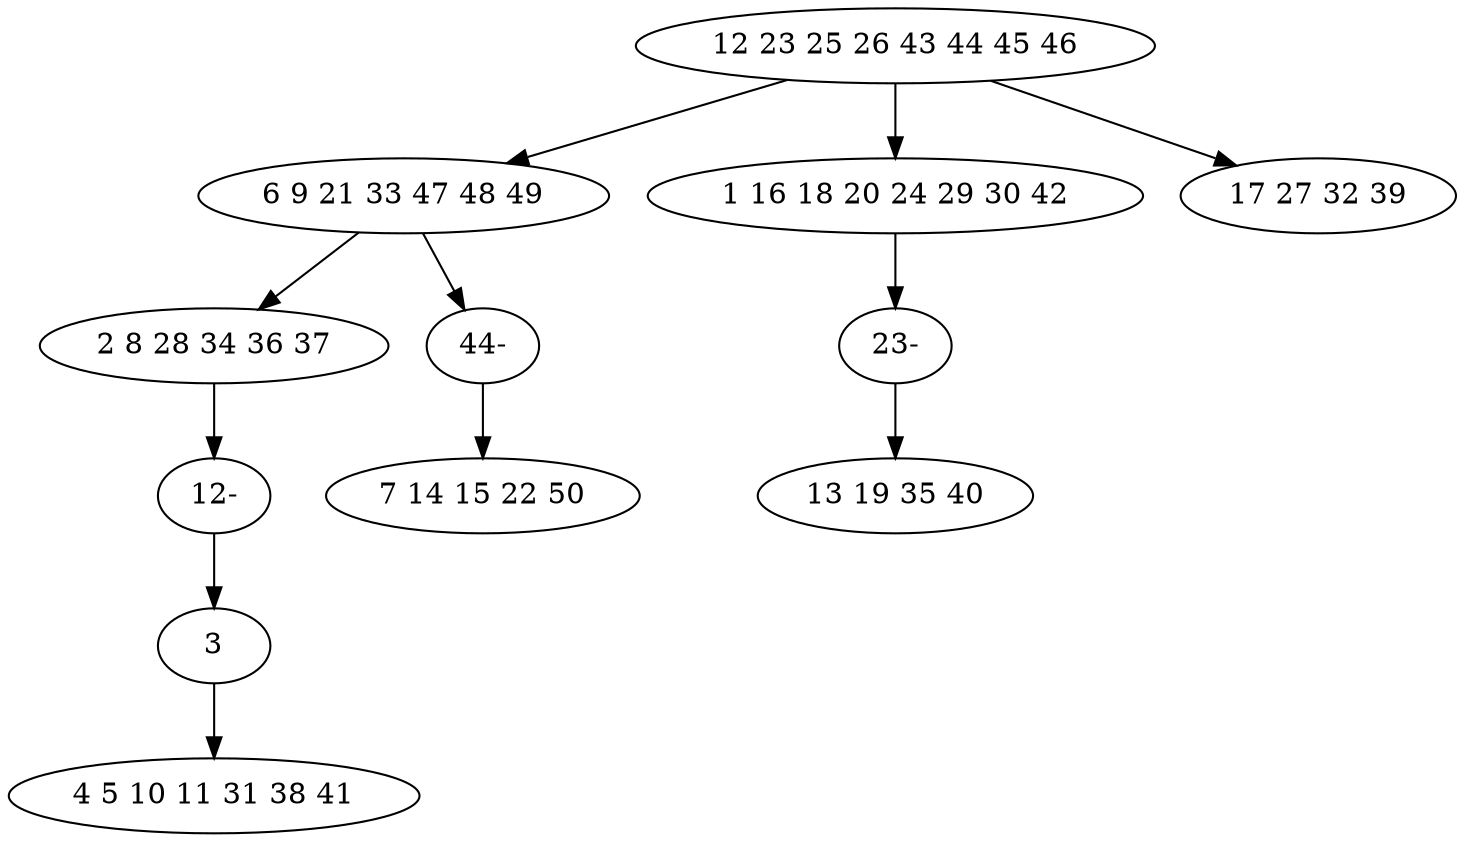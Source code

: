 digraph true_tree {
	"0" -> "1"
	"0" -> "2"
	"1" -> "3"
	"0" -> "4"
	"1" -> "10"
	"3" -> "9"
	"6" -> "7"
	"2" -> "11"
	"9" -> "6"
	"10" -> "5"
	"11" -> "8"
	"0" [label="12 23 25 26 43 44 45 46"];
	"1" [label="6 9 21 33 47 48 49"];
	"2" [label="1 16 18 20 24 29 30 42"];
	"3" [label="2 8 28 34 36 37"];
	"4" [label="17 27 32 39"];
	"5" [label="7 14 15 22 50"];
	"6" [label="3"];
	"7" [label="4 5 10 11 31 38 41"];
	"8" [label="13 19 35 40"];
	"9" [label="12-"];
	"10" [label="44-"];
	"11" [label="23-"];
}
